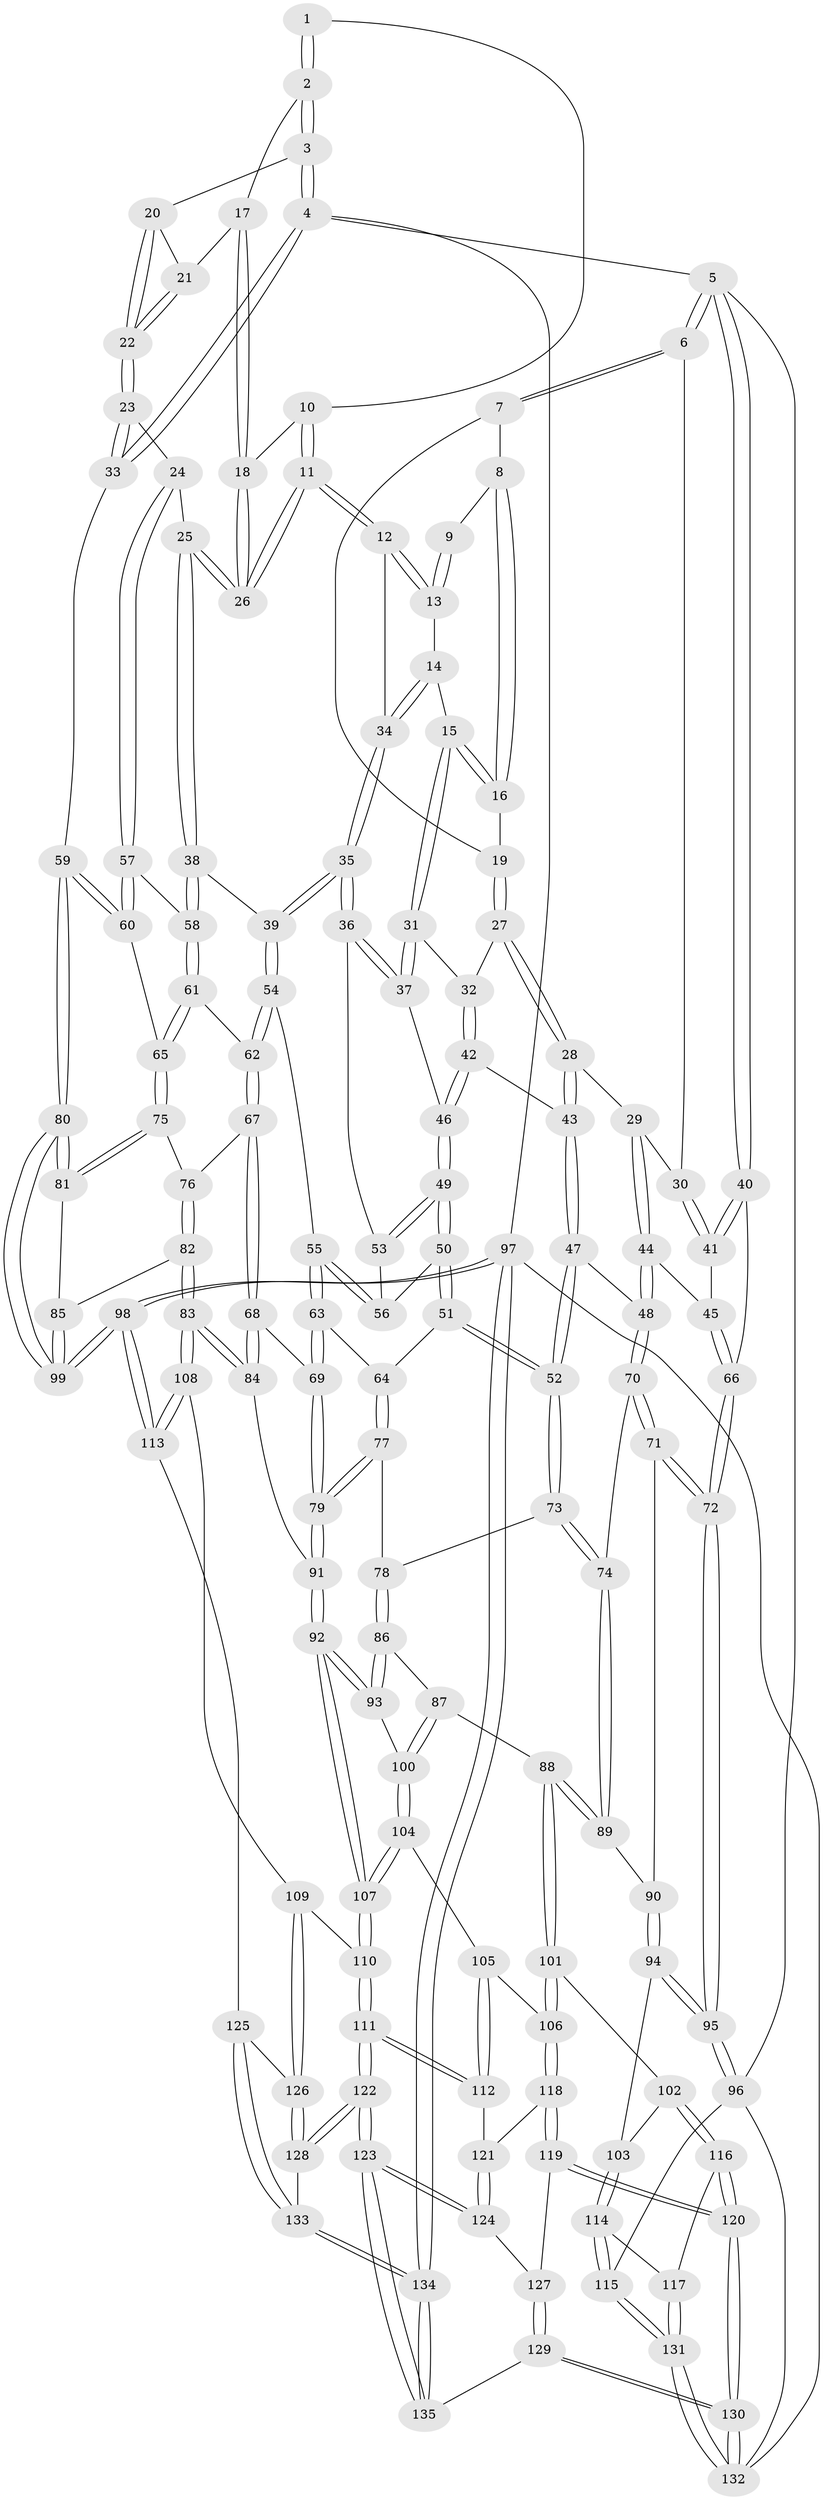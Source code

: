 // Generated by graph-tools (version 1.1) at 2025/51/03/09/25 03:51:07]
// undirected, 135 vertices, 334 edges
graph export_dot {
graph [start="1"]
  node [color=gray90,style=filled];
  1 [pos="+0.8502157423269714+0"];
  2 [pos="+1+0"];
  3 [pos="+1+0"];
  4 [pos="+1+0"];
  5 [pos="+0+0"];
  6 [pos="+0.27869362799794556+0"];
  7 [pos="+0.39049602892810437+0"];
  8 [pos="+0.6382103610473396+0"];
  9 [pos="+0.7457714214273626+0"];
  10 [pos="+0.8269869035349986+0"];
  11 [pos="+0.8080975755821155+0.09395787725333367"];
  12 [pos="+0.8045924544308763+0.09278048307516043"];
  13 [pos="+0.759648117217296+0"];
  14 [pos="+0.6633482311438588+0.07799062501859869"];
  15 [pos="+0.6576924035752186+0.07631007018567361"];
  16 [pos="+0.6332126318533702+0"];
  17 [pos="+0.884591555565517+0.014090714410005077"];
  18 [pos="+0.8791373278696833+0.02038524248810824"];
  19 [pos="+0.5211169457422193+0.04032306924381202"];
  20 [pos="+0.9561295591528013+0.032946266326944"];
  21 [pos="+0.9018997939068235+0.02945405488609447"];
  22 [pos="+0.9257229278289716+0.12612620610993347"];
  23 [pos="+0.9174364673264932+0.1613294368776522"];
  24 [pos="+0.8988562845445142+0.16696651691833325"];
  25 [pos="+0.8704101825470361+0.16540590388191476"];
  26 [pos="+0.8239217929981598+0.10574557047864168"];
  27 [pos="+0.5143901743459335+0.06773043881997971"];
  28 [pos="+0.3746388654633525+0.11344494037256107"];
  29 [pos="+0.29403470969575374+0.015803955845164485"];
  30 [pos="+0.26653385496523724+0"];
  31 [pos="+0.5996000936486774+0.1282884081715119"];
  32 [pos="+0.5822140338871904+0.12007675038669306"];
  33 [pos="+1+0.20109066238721954"];
  34 [pos="+0.696401589699941+0.09332997880032258"];
  35 [pos="+0.7215909553747089+0.24293984554643733"];
  36 [pos="+0.6472943024654411+0.2172433460554171"];
  37 [pos="+0.5966652925792373+0.15056105948585113"];
  38 [pos="+0.8403053620472797+0.19742607556888786"];
  39 [pos="+0.7296939016324767+0.2505591574622331"];
  40 [pos="+0+0.16156511944166516"];
  41 [pos="+0.12714093110108846+0.09031274309742027"];
  42 [pos="+0.44917297930577604+0.15048268489837088"];
  43 [pos="+0.37955992838524377+0.12829586314474203"];
  44 [pos="+0.1969391610854181+0.3066173264584296"];
  45 [pos="+0.16326030318967316+0.2973436326412102"];
  46 [pos="+0.5413029431888848+0.2063753429662894"];
  47 [pos="+0.37504098025073246+0.2241906351507684"];
  48 [pos="+0.2014830942867413+0.30941934552946326"];
  49 [pos="+0.5293889400865592+0.26973192349983066"];
  50 [pos="+0.5160010986404469+0.3051303215614585"];
  51 [pos="+0.5057904442682298+0.3146912916998908"];
  52 [pos="+0.4589639949438586+0.3363390876768899"];
  53 [pos="+0.6345673686620591+0.23193298610102026"];
  54 [pos="+0.7161931059252586+0.33448032974922415"];
  55 [pos="+0.7033995840051737+0.34003116215775675"];
  56 [pos="+0.6092008016091147+0.3015540801233636"];
  57 [pos="+0.9294326128999711+0.3011830741727531"];
  58 [pos="+0.8484983465439543+0.34537083375424193"];
  59 [pos="+1+0.39235783797554175"];
  60 [pos="+1+0.39277466907247227"];
  61 [pos="+0.8356521058402154+0.372730257006751"];
  62 [pos="+0.7538361400447443+0.36076352515683335"];
  63 [pos="+0.6526416985058556+0.3997544557551646"];
  64 [pos="+0.62984500988666+0.4029705026027482"];
  65 [pos="+0.8901354655343279+0.4455575480462956"];
  66 [pos="+0+0.36155207020138225"];
  67 [pos="+0.7466586000054767+0.496217331296978"];
  68 [pos="+0.720229398398871+0.5160888282239018"];
  69 [pos="+0.6547975898036311+0.4062236599313508"];
  70 [pos="+0.2625596254703626+0.42994432117413683"];
  71 [pos="+0.056034455612716444+0.505557366322318"];
  72 [pos="+0+0.518310296828738"];
  73 [pos="+0.4389687042819881+0.39565352678778987"];
  74 [pos="+0.2915652331990296+0.4534560673737936"];
  75 [pos="+0.8767681380193199+0.47776886939516466"];
  76 [pos="+0.8661201552931224+0.4860488440349911"];
  77 [pos="+0.5309927099385972+0.49352386867240083"];
  78 [pos="+0.5076433685337941+0.4858460215840333"];
  79 [pos="+0.6116971802975767+0.5681331335388548"];
  80 [pos="+1+0.5736955051975451"];
  81 [pos="+0.9222517794887584+0.5332782219939809"];
  82 [pos="+0.8080832199866963+0.6905587354462516"];
  83 [pos="+0.7870156401570158+0.6965917152404324"];
  84 [pos="+0.6704651320887982+0.6100194455182427"];
  85 [pos="+0.9465549730433088+0.7010882601594421"];
  86 [pos="+0.452070420560667+0.5670428937178148"];
  87 [pos="+0.4008994936261683+0.6048667121370868"];
  88 [pos="+0.29507683725841743+0.5896679226383528"];
  89 [pos="+0.28955799906686647+0.5725119999210136"];
  90 [pos="+0.1933060355574352+0.563642185924198"];
  91 [pos="+0.6462744136587667+0.6095285919734909"];
  92 [pos="+0.5931293689725813+0.6557868154899053"];
  93 [pos="+0.5491668410455363+0.6536303791472079"];
  94 [pos="+0.06179861764325229+0.654490743245544"];
  95 [pos="+0+0.5864715187385708"];
  96 [pos="+0+0.7577819047416708"];
  97 [pos="+1+1"];
  98 [pos="+1+1"];
  99 [pos="+1+0.822230553236767"];
  100 [pos="+0.44998843254945625+0.6753938708731319"];
  101 [pos="+0.2555235852843138+0.6969004044789743"];
  102 [pos="+0.21309226634028172+0.7160016714343167"];
  103 [pos="+0.1929170555058143+0.7192782940862374"];
  104 [pos="+0.44528680410275545+0.6953870494107025"];
  105 [pos="+0.44035655846982286+0.7067763051710318"];
  106 [pos="+0.3211219060958523+0.7531631788528064"];
  107 [pos="+0.5672350548959469+0.7579377178263255"];
  108 [pos="+0.7726794354407923+0.7437964125196371"];
  109 [pos="+0.7057256345322616+0.8047682212350302"];
  110 [pos="+0.562336546617341+0.7998011936813735"];
  111 [pos="+0.545351659864908+0.8202573045923787"];
  112 [pos="+0.4699050763881256+0.790492160774417"];
  113 [pos="+0.8386500475586596+0.8996024316934623"];
  114 [pos="+0.1522126623429472+0.7855822559961554"];
  115 [pos="+0.06558683452806285+0.8473017085675063"];
  116 [pos="+0.23603287618879984+0.8529424096452686"];
  117 [pos="+0.18435675129159476+0.8762712760037529"];
  118 [pos="+0.34451387589837196+0.8035437239995382"];
  119 [pos="+0.34020728648795795+0.822830742410193"];
  120 [pos="+0.2907489870611594+0.8905112202214103"];
  121 [pos="+0.4134035120967021+0.8095534252379809"];
  122 [pos="+0.540124134034444+0.9684685661308848"];
  123 [pos="+0.5049965433151424+1"];
  124 [pos="+0.4521744750931395+0.9470431485242053"];
  125 [pos="+0.7505653092331703+0.9275552067890068"];
  126 [pos="+0.6974223854473858+0.876217777669231"];
  127 [pos="+0.355380759092397+0.8429829275965116"];
  128 [pos="+0.5728865343713874+0.9552434727416753"];
  129 [pos="+0.4065014837308925+1"];
  130 [pos="+0.2687954386701292+1"];
  131 [pos="+0.14441994204938272+0.9762662040286414"];
  132 [pos="+0.20427523026398373+1"];
  133 [pos="+0.7389635914794956+0.956795903198155"];
  134 [pos="+0.7560870663942539+1"];
  135 [pos="+0.4732572406043628+1"];
  1 -- 2;
  1 -- 2;
  1 -- 10;
  2 -- 3;
  2 -- 3;
  2 -- 17;
  3 -- 4;
  3 -- 4;
  3 -- 20;
  4 -- 5;
  4 -- 33;
  4 -- 33;
  4 -- 97;
  5 -- 6;
  5 -- 6;
  5 -- 40;
  5 -- 40;
  5 -- 96;
  6 -- 7;
  6 -- 7;
  6 -- 30;
  7 -- 8;
  7 -- 19;
  8 -- 9;
  8 -- 16;
  8 -- 16;
  9 -- 13;
  9 -- 13;
  10 -- 11;
  10 -- 11;
  10 -- 18;
  11 -- 12;
  11 -- 12;
  11 -- 26;
  11 -- 26;
  12 -- 13;
  12 -- 13;
  12 -- 34;
  13 -- 14;
  14 -- 15;
  14 -- 34;
  14 -- 34;
  15 -- 16;
  15 -- 16;
  15 -- 31;
  15 -- 31;
  16 -- 19;
  17 -- 18;
  17 -- 18;
  17 -- 21;
  18 -- 26;
  18 -- 26;
  19 -- 27;
  19 -- 27;
  20 -- 21;
  20 -- 22;
  20 -- 22;
  21 -- 22;
  21 -- 22;
  22 -- 23;
  22 -- 23;
  23 -- 24;
  23 -- 33;
  23 -- 33;
  24 -- 25;
  24 -- 57;
  24 -- 57;
  25 -- 26;
  25 -- 26;
  25 -- 38;
  25 -- 38;
  27 -- 28;
  27 -- 28;
  27 -- 32;
  28 -- 29;
  28 -- 43;
  28 -- 43;
  29 -- 30;
  29 -- 44;
  29 -- 44;
  30 -- 41;
  30 -- 41;
  31 -- 32;
  31 -- 37;
  31 -- 37;
  32 -- 42;
  32 -- 42;
  33 -- 59;
  34 -- 35;
  34 -- 35;
  35 -- 36;
  35 -- 36;
  35 -- 39;
  35 -- 39;
  36 -- 37;
  36 -- 37;
  36 -- 53;
  37 -- 46;
  38 -- 39;
  38 -- 58;
  38 -- 58;
  39 -- 54;
  39 -- 54;
  40 -- 41;
  40 -- 41;
  40 -- 66;
  41 -- 45;
  42 -- 43;
  42 -- 46;
  42 -- 46;
  43 -- 47;
  43 -- 47;
  44 -- 45;
  44 -- 48;
  44 -- 48;
  45 -- 66;
  45 -- 66;
  46 -- 49;
  46 -- 49;
  47 -- 48;
  47 -- 52;
  47 -- 52;
  48 -- 70;
  48 -- 70;
  49 -- 50;
  49 -- 50;
  49 -- 53;
  49 -- 53;
  50 -- 51;
  50 -- 51;
  50 -- 56;
  51 -- 52;
  51 -- 52;
  51 -- 64;
  52 -- 73;
  52 -- 73;
  53 -- 56;
  54 -- 55;
  54 -- 62;
  54 -- 62;
  55 -- 56;
  55 -- 56;
  55 -- 63;
  55 -- 63;
  57 -- 58;
  57 -- 60;
  57 -- 60;
  58 -- 61;
  58 -- 61;
  59 -- 60;
  59 -- 60;
  59 -- 80;
  59 -- 80;
  60 -- 65;
  61 -- 62;
  61 -- 65;
  61 -- 65;
  62 -- 67;
  62 -- 67;
  63 -- 64;
  63 -- 69;
  63 -- 69;
  64 -- 77;
  64 -- 77;
  65 -- 75;
  65 -- 75;
  66 -- 72;
  66 -- 72;
  67 -- 68;
  67 -- 68;
  67 -- 76;
  68 -- 69;
  68 -- 84;
  68 -- 84;
  69 -- 79;
  69 -- 79;
  70 -- 71;
  70 -- 71;
  70 -- 74;
  71 -- 72;
  71 -- 72;
  71 -- 90;
  72 -- 95;
  72 -- 95;
  73 -- 74;
  73 -- 74;
  73 -- 78;
  74 -- 89;
  74 -- 89;
  75 -- 76;
  75 -- 81;
  75 -- 81;
  76 -- 82;
  76 -- 82;
  77 -- 78;
  77 -- 79;
  77 -- 79;
  78 -- 86;
  78 -- 86;
  79 -- 91;
  79 -- 91;
  80 -- 81;
  80 -- 81;
  80 -- 99;
  80 -- 99;
  81 -- 85;
  82 -- 83;
  82 -- 83;
  82 -- 85;
  83 -- 84;
  83 -- 84;
  83 -- 108;
  83 -- 108;
  84 -- 91;
  85 -- 99;
  85 -- 99;
  86 -- 87;
  86 -- 93;
  86 -- 93;
  87 -- 88;
  87 -- 100;
  87 -- 100;
  88 -- 89;
  88 -- 89;
  88 -- 101;
  88 -- 101;
  89 -- 90;
  90 -- 94;
  90 -- 94;
  91 -- 92;
  91 -- 92;
  92 -- 93;
  92 -- 93;
  92 -- 107;
  92 -- 107;
  93 -- 100;
  94 -- 95;
  94 -- 95;
  94 -- 103;
  95 -- 96;
  95 -- 96;
  96 -- 115;
  96 -- 132;
  97 -- 98;
  97 -- 98;
  97 -- 134;
  97 -- 134;
  97 -- 132;
  98 -- 99;
  98 -- 99;
  98 -- 113;
  98 -- 113;
  100 -- 104;
  100 -- 104;
  101 -- 102;
  101 -- 106;
  101 -- 106;
  102 -- 103;
  102 -- 116;
  102 -- 116;
  103 -- 114;
  103 -- 114;
  104 -- 105;
  104 -- 107;
  104 -- 107;
  105 -- 106;
  105 -- 112;
  105 -- 112;
  106 -- 118;
  106 -- 118;
  107 -- 110;
  107 -- 110;
  108 -- 109;
  108 -- 113;
  108 -- 113;
  109 -- 110;
  109 -- 126;
  109 -- 126;
  110 -- 111;
  110 -- 111;
  111 -- 112;
  111 -- 112;
  111 -- 122;
  111 -- 122;
  112 -- 121;
  113 -- 125;
  114 -- 115;
  114 -- 115;
  114 -- 117;
  115 -- 131;
  115 -- 131;
  116 -- 117;
  116 -- 120;
  116 -- 120;
  117 -- 131;
  117 -- 131;
  118 -- 119;
  118 -- 119;
  118 -- 121;
  119 -- 120;
  119 -- 120;
  119 -- 127;
  120 -- 130;
  120 -- 130;
  121 -- 124;
  121 -- 124;
  122 -- 123;
  122 -- 123;
  122 -- 128;
  122 -- 128;
  123 -- 124;
  123 -- 124;
  123 -- 135;
  123 -- 135;
  124 -- 127;
  125 -- 126;
  125 -- 133;
  125 -- 133;
  126 -- 128;
  126 -- 128;
  127 -- 129;
  127 -- 129;
  128 -- 133;
  129 -- 130;
  129 -- 130;
  129 -- 135;
  130 -- 132;
  130 -- 132;
  131 -- 132;
  131 -- 132;
  133 -- 134;
  133 -- 134;
  134 -- 135;
  134 -- 135;
}
